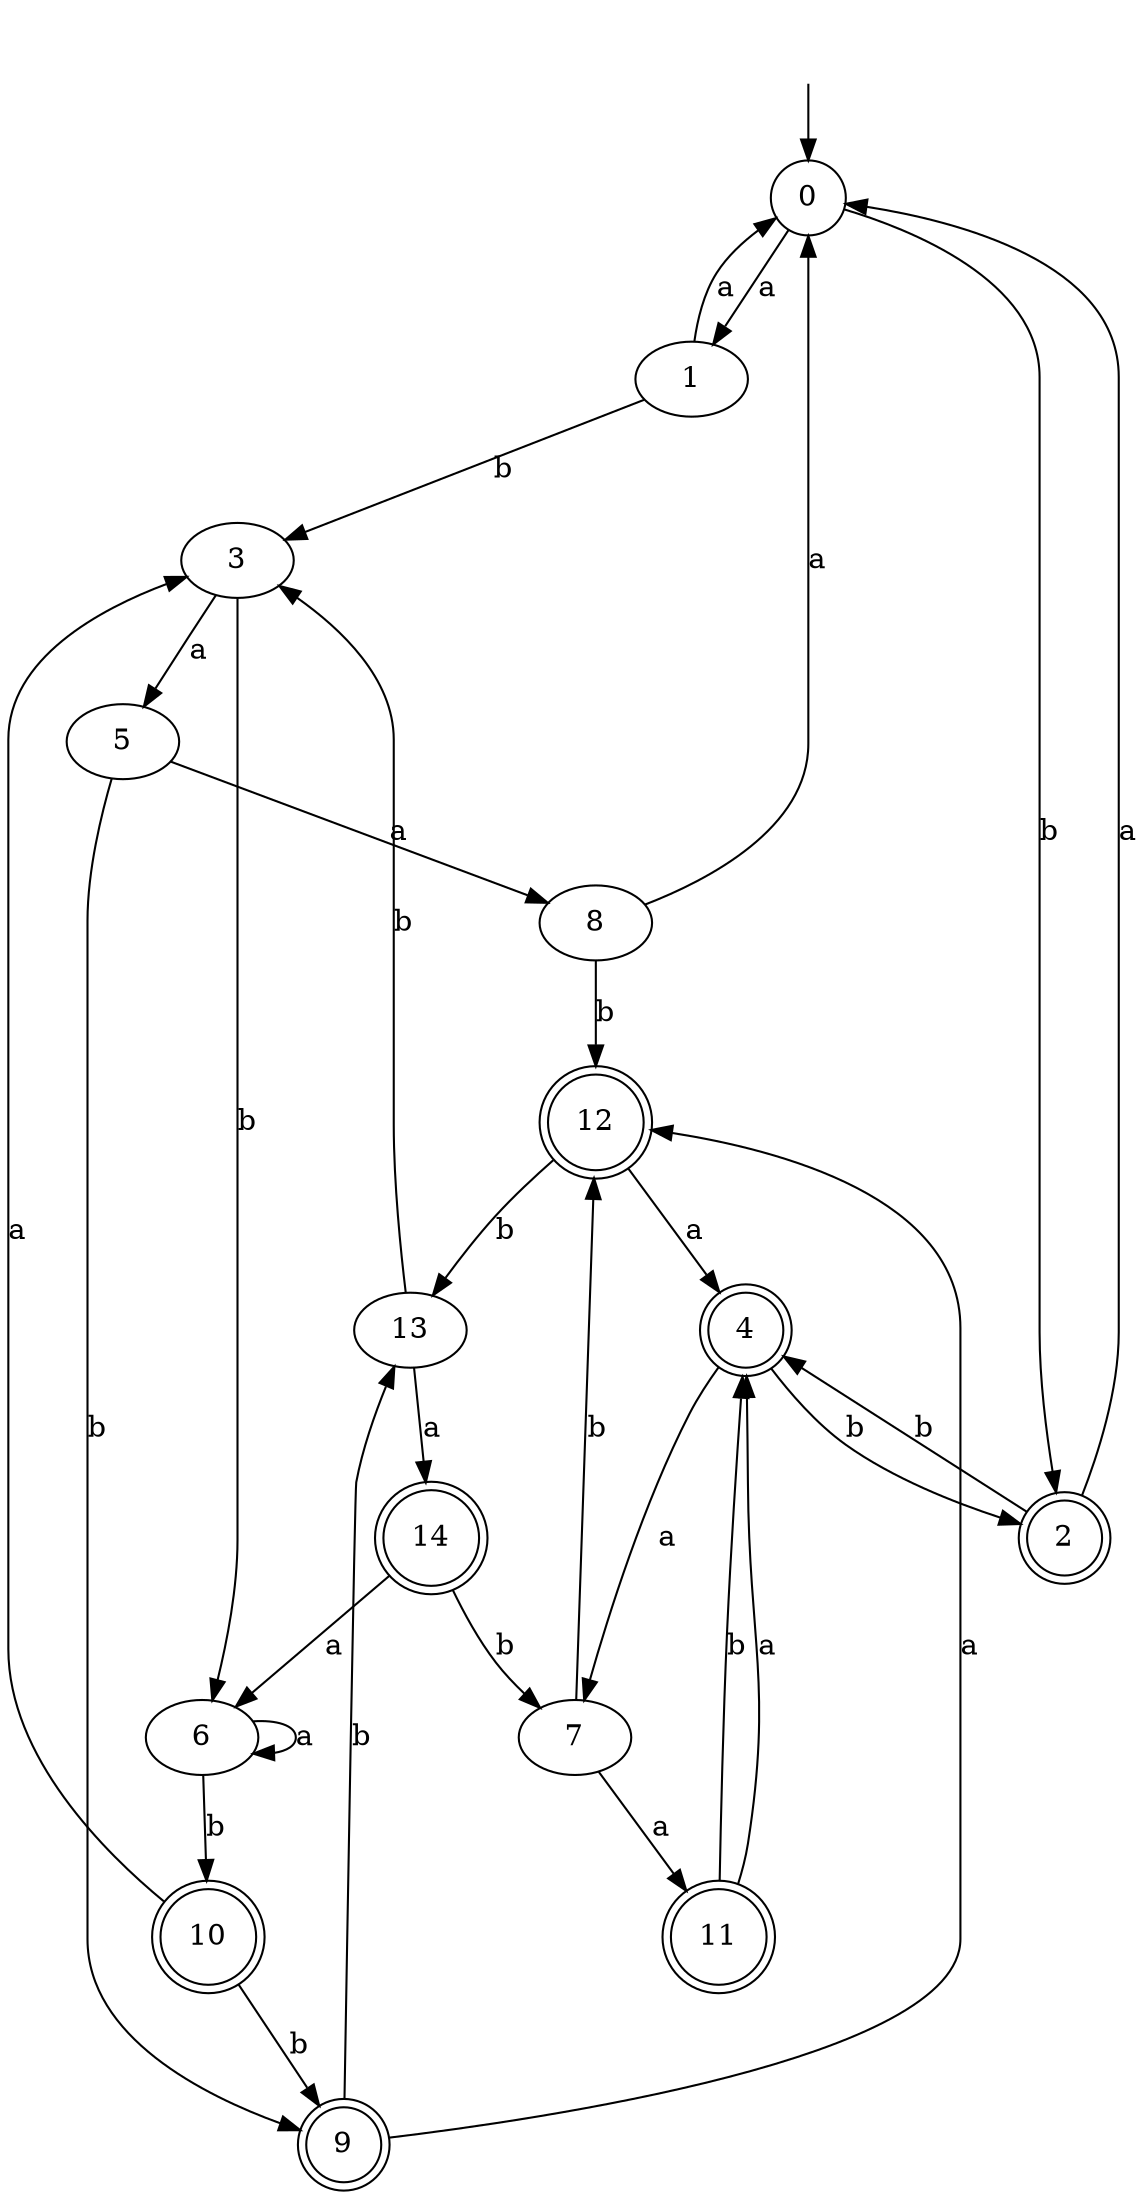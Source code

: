 digraph RandomDFA {
  __start0 [label="", shape=none];
  __start0 -> 0 [label=""];
  0 [shape=circle]
  0 -> 1 [label="a"]
  0 -> 2 [label="b"]
  1
  1 -> 0 [label="a"]
  1 -> 3 [label="b"]
  2 [shape=doublecircle]
  2 -> 0 [label="a"]
  2 -> 4 [label="b"]
  3
  3 -> 5 [label="a"]
  3 -> 6 [label="b"]
  4 [shape=doublecircle]
  4 -> 7 [label="a"]
  4 -> 2 [label="b"]
  5
  5 -> 8 [label="a"]
  5 -> 9 [label="b"]
  6
  6 -> 6 [label="a"]
  6 -> 10 [label="b"]
  7
  7 -> 11 [label="a"]
  7 -> 12 [label="b"]
  8
  8 -> 0 [label="a"]
  8 -> 12 [label="b"]
  9 [shape=doublecircle]
  9 -> 12 [label="a"]
  9 -> 13 [label="b"]
  10 [shape=doublecircle]
  10 -> 3 [label="a"]
  10 -> 9 [label="b"]
  11 [shape=doublecircle]
  11 -> 4 [label="a"]
  11 -> 4 [label="b"]
  12 [shape=doublecircle]
  12 -> 4 [label="a"]
  12 -> 13 [label="b"]
  13
  13 -> 14 [label="a"]
  13 -> 3 [label="b"]
  14 [shape=doublecircle]
  14 -> 6 [label="a"]
  14 -> 7 [label="b"]
}
